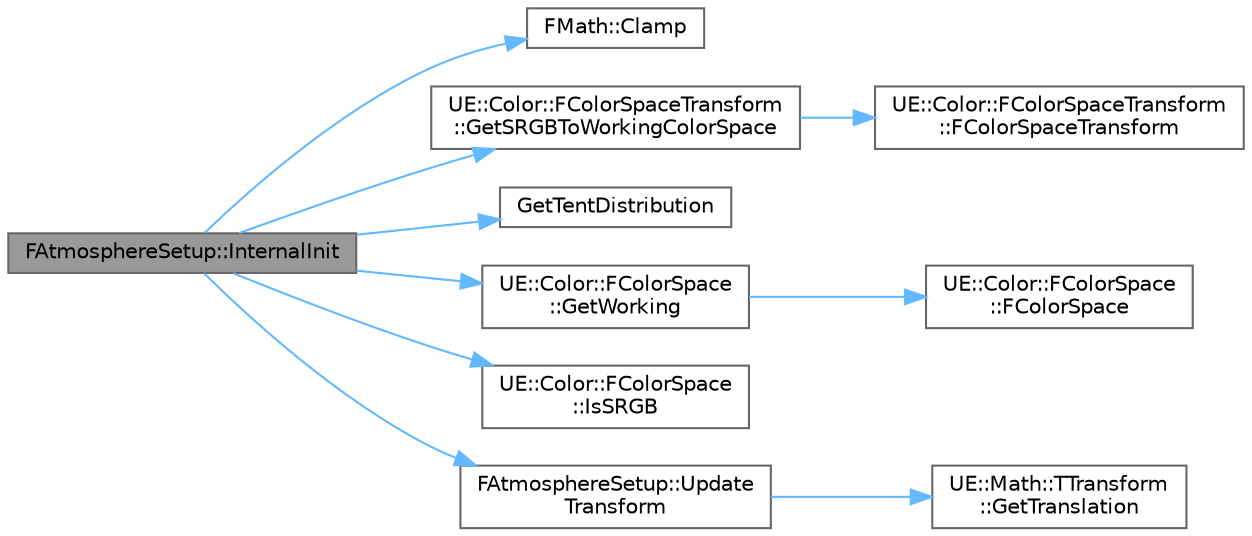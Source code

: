digraph "FAtmosphereSetup::InternalInit"
{
 // INTERACTIVE_SVG=YES
 // LATEX_PDF_SIZE
  bgcolor="transparent";
  edge [fontname=Helvetica,fontsize=10,labelfontname=Helvetica,labelfontsize=10];
  node [fontname=Helvetica,fontsize=10,shape=box,height=0.2,width=0.4];
  rankdir="LR";
  Node1 [id="Node000001",label="FAtmosphereSetup::InternalInit",height=0.2,width=0.4,color="gray40", fillcolor="grey60", style="filled", fontcolor="black",tooltip=" "];
  Node1 -> Node2 [id="edge1_Node000001_Node000002",color="steelblue1",style="solid",tooltip=" "];
  Node2 [id="Node000002",label="FMath::Clamp",height=0.2,width=0.4,color="grey40", fillcolor="white", style="filled",URL="$dc/d20/structFMath.html#a7dbca5929b2ea7f13304eb4c927dab6c",tooltip="Clamps X to be between Min and Max, inclusive."];
  Node1 -> Node3 [id="edge2_Node000001_Node000003",color="steelblue1",style="solid",tooltip=" "];
  Node3 [id="Node000003",label="UE::Color::FColorSpaceTransform\l::GetSRGBToWorkingColorSpace",height=0.2,width=0.4,color="grey40", fillcolor="white", style="filled",URL="$df/d62/structUE_1_1Color_1_1FColorSpaceTransform.html#a5c00f11953692221678cec97aef27f13",tooltip="Convenience function to get a (statically cached) conversion from sRGB/Rec709 to the working color sp..."];
  Node3 -> Node4 [id="edge3_Node000003_Node000004",color="steelblue1",style="solid",tooltip=" "];
  Node4 [id="Node000004",label="UE::Color::FColorSpaceTransform\l::FColorSpaceTransform",height=0.2,width=0.4,color="grey40", fillcolor="white", style="filled",URL="$df/d62/structUE_1_1Color_1_1FColorSpaceTransform.html#ac1666584ac95a560e7db23095796a426",tooltip="Constructor: create a color space transformation matrix from a source to a target color space using t..."];
  Node1 -> Node5 [id="edge4_Node000001_Node000005",color="steelblue1",style="solid",tooltip=" "];
  Node5 [id="Node000005",label="GetTentDistribution",height=0.2,width=0.4,color="grey40", fillcolor="white", style="filled",URL="$d3/d5b/SkyAtmosphereCommonData_8cpp.html#a30eedb2ca8ab358aba4fa93b104dd995",tooltip=" "];
  Node1 -> Node6 [id="edge5_Node000001_Node000006",color="steelblue1",style="solid",tooltip=" "];
  Node6 [id="Node000006",label="UE::Color::FColorSpace\l::GetWorking",height=0.2,width=0.4,color="grey40", fillcolor="white", style="filled",URL="$dc/da2/classUE_1_1Color_1_1FColorSpace.html#a78caa3883dc1626024b7a98c0767c461",tooltip="Get the global engine working color space (as a singleton)."];
  Node6 -> Node7 [id="edge6_Node000006_Node000007",color="steelblue1",style="solid",tooltip=" "];
  Node7 [id="Node000007",label="UE::Color::FColorSpace\l::FColorSpace",height=0.2,width=0.4,color="grey40", fillcolor="white", style="filled",URL="$dc/da2/classUE_1_1Color_1_1FColorSpace.html#a2e9d4ab61b1e7d853187bdbeea54eedc",tooltip="Constructor."];
  Node1 -> Node8 [id="edge7_Node000001_Node000008",color="steelblue1",style="solid",tooltip=" "];
  Node8 [id="Node000008",label="UE::Color::FColorSpace\l::IsSRGB",height=0.2,width=0.4,color="grey40", fillcolor="white", style="filled",URL="$dc/da2/classUE_1_1Color_1_1FColorSpace.html#a0605d6e8e68a46df4d0acd32e212e54f",tooltip="Convenience function to verify if the color space matches the engine's default sRGB chromaticities."];
  Node1 -> Node9 [id="edge8_Node000001_Node000009",color="steelblue1",style="solid",tooltip=" "];
  Node9 [id="Node000009",label="FAtmosphereSetup::Update\lTransform",height=0.2,width=0.4,color="grey40", fillcolor="white", style="filled",URL="$d7/dab/structFAtmosphereSetup.html#a341ad9bc46a73b74380dd75455df37c8",tooltip=" "];
  Node9 -> Node10 [id="edge9_Node000009_Node000010",color="steelblue1",style="solid",tooltip=" "];
  Node10 [id="Node000010",label="UE::Math::TTransform\l::GetTranslation",height=0.2,width=0.4,color="grey40", fillcolor="white", style="filled",URL="$d9/db6/structUE_1_1Math_1_1TTransform.html#ab3caa5b8d1899fa9bf7d270ce3bf90f2",tooltip="Returns the translation component."];
}
